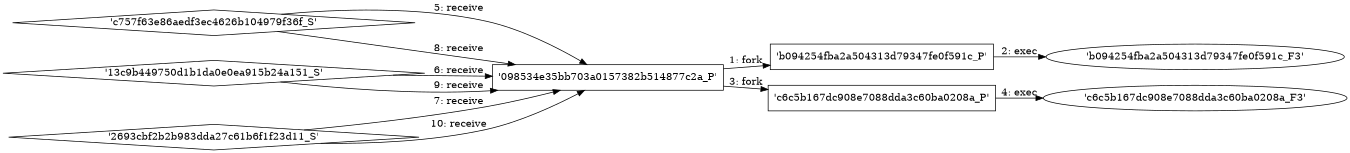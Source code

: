digraph "D:\Learning\Paper\apt\基于CTI的攻击预警\Dataset\攻击图\ASGfromALLCTI\Don’t fall for phony phone tech support.dot" {
rankdir="LR"
size="9"
fixedsize="false"
splines="true"
nodesep=0.3
ranksep=0
fontsize=10
overlap="scalexy"
engine= "neato"
	"'098534e35bb703a0157382b514877c2a_P'" [node_type=Process shape=box]
	"'b094254fba2a504313d79347fe0f591c_P'" [node_type=Process shape=box]
	"'098534e35bb703a0157382b514877c2a_P'" -> "'b094254fba2a504313d79347fe0f591c_P'" [label="1: fork"]
	"'b094254fba2a504313d79347fe0f591c_P'" [node_type=Process shape=box]
	"'b094254fba2a504313d79347fe0f591c_F3'" [node_type=File shape=ellipse]
	"'b094254fba2a504313d79347fe0f591c_P'" -> "'b094254fba2a504313d79347fe0f591c_F3'" [label="2: exec"]
	"'098534e35bb703a0157382b514877c2a_P'" [node_type=Process shape=box]
	"'c6c5b167dc908e7088dda3c60ba0208a_P'" [node_type=Process shape=box]
	"'098534e35bb703a0157382b514877c2a_P'" -> "'c6c5b167dc908e7088dda3c60ba0208a_P'" [label="3: fork"]
	"'c6c5b167dc908e7088dda3c60ba0208a_P'" [node_type=Process shape=box]
	"'c6c5b167dc908e7088dda3c60ba0208a_F3'" [node_type=File shape=ellipse]
	"'c6c5b167dc908e7088dda3c60ba0208a_P'" -> "'c6c5b167dc908e7088dda3c60ba0208a_F3'" [label="4: exec"]
	"'098534e35bb703a0157382b514877c2a_P'" [node_type=Process shape=box]
	"'c757f63e86aedf3ec4626b104979f36f_S'" [node_type=Socket shape=diamond]
	"'c757f63e86aedf3ec4626b104979f36f_S'" -> "'098534e35bb703a0157382b514877c2a_P'" [label="5: receive"]
	"'098534e35bb703a0157382b514877c2a_P'" [node_type=Process shape=box]
	"'13c9b449750d1b1da0e0ea915b24a151_S'" [node_type=Socket shape=diamond]
	"'13c9b449750d1b1da0e0ea915b24a151_S'" -> "'098534e35bb703a0157382b514877c2a_P'" [label="6: receive"]
	"'098534e35bb703a0157382b514877c2a_P'" [node_type=Process shape=box]
	"'2693cbf2b2b983dda27c61b6f1f23d11_S'" [node_type=Socket shape=diamond]
	"'2693cbf2b2b983dda27c61b6f1f23d11_S'" -> "'098534e35bb703a0157382b514877c2a_P'" [label="7: receive"]
	"'098534e35bb703a0157382b514877c2a_P'" [node_type=Process shape=box]
	"'c757f63e86aedf3ec4626b104979f36f_S'" [node_type=Socket shape=diamond]
	"'c757f63e86aedf3ec4626b104979f36f_S'" -> "'098534e35bb703a0157382b514877c2a_P'" [label="8: receive"]
	"'098534e35bb703a0157382b514877c2a_P'" [node_type=Process shape=box]
	"'13c9b449750d1b1da0e0ea915b24a151_S'" [node_type=Socket shape=diamond]
	"'13c9b449750d1b1da0e0ea915b24a151_S'" -> "'098534e35bb703a0157382b514877c2a_P'" [label="9: receive"]
	"'098534e35bb703a0157382b514877c2a_P'" [node_type=Process shape=box]
	"'2693cbf2b2b983dda27c61b6f1f23d11_S'" [node_type=Socket shape=diamond]
	"'2693cbf2b2b983dda27c61b6f1f23d11_S'" -> "'098534e35bb703a0157382b514877c2a_P'" [label="10: receive"]
}
